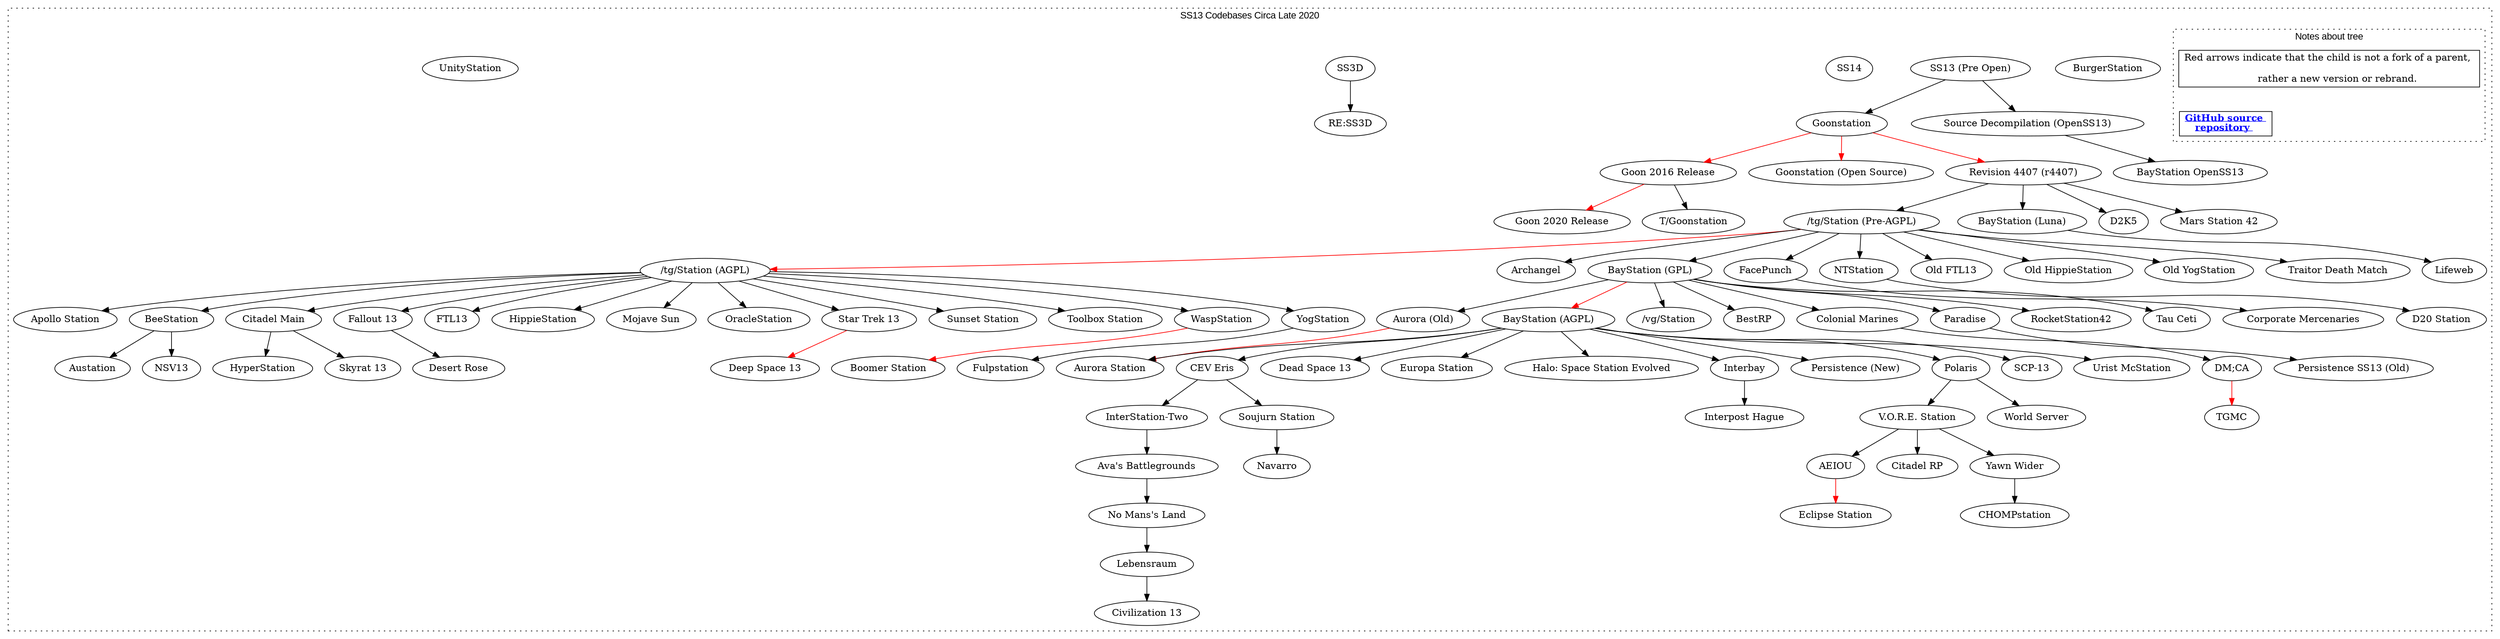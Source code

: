 digraph G {
	color    = "black"
	fontname = "Arial"
	fontsize = 14
	ratio    = "auto"   //size = "30, 30"
	rankdir  = "LB"

	graph [compound = true];


	subgraph cluster_map
	{
		//
		subgraph cluster_note
		{
			/// Attributes ///
			label    = "Notes about tree"
			style    = "dotted"
			rankdir  = "LB"
			compound = false
			rank     = same

			node [
				shape    = rectangle,
				fontsize = 14,
				//width    = 3.5
				//height   = .08
				minlen = 1
			]

			/// Nodes ///
			note1 [
				label = "Red arrows indicate that the child is not a fork of a parent, \l
			rather a new version or rebrand.\l", width = 4.5,
			]
			note2 [
				label = <<b><u><font color="blue" style="font-weight: bold;" align="center">GitHub source <br align="center"/>repository </font></u></b> >,
				URL = "https://github.com/CthulhuOnIce/SS13-Codebases", width = 1.5
			]
			dummy_helper1 [style = "invis", width = 3]

			/// Edges ///
			note1 -> note2 [style = "invis"] //, taillabel = "tail", lhead=cluster_0, constraint=false]
			//node [shape=record, height=.08, fontsize=11, width=3.5]
			note1 -> dummy_helper1 [style = "invis"] //, taillabel = "tail", lhead=cluster_0, constraint=false]

		}

		label    = "SS13 Codebases Circa Late 2020"
		labelloc = "top"
		style    = "dotted"
		//rankdir = "TB"
		//edge [constraint = true]

		"/tg/Station (AGPL)" -> "Apollo Station"
		"/tg/Station (AGPL)" -> "BeeStation"
		"/tg/Station (AGPL)" -> "Citadel Main"
		"/tg/Station (AGPL)" -> "Fallout 13"
		"/tg/Station (AGPL)" -> "FTL13"
		"/tg/Station (AGPL)" -> "HippieStation"
		"/tg/Station (AGPL)" -> "Mojave Sun"
		"/tg/Station (AGPL)" -> "OracleStation"
		"/tg/Station (AGPL)" -> "Star Trek 13"
		"/tg/Station (AGPL)" -> "Sunset Station"
		"/tg/Station (AGPL)" -> "Toolbox Station"
		"/tg/Station (AGPL)" -> "WaspStation"
		"/tg/Station (AGPL)" -> "YogStation"
		"/tg/Station (Pre-AGPL)" -> "/tg/Station (AGPL)" [color=red]
		"/tg/Station (Pre-AGPL)" -> "Archangel"
		"/tg/Station (Pre-AGPL)" -> "BayStation (GPL)"
		"/tg/Station (Pre-AGPL)" -> "FacePunch"
		"/tg/Station (Pre-AGPL)" -> "NTStation"
		"/tg/Station (Pre-AGPL)" -> "Old FTL13"
		"/tg/Station (Pre-AGPL)" -> "Old HippieStation"
		"/tg/Station (Pre-AGPL)" -> "Old YogStation"
		"/tg/Station (Pre-AGPL)" -> "Traitor Death Match"
		"AEIOU" -> "Eclipse Station" [color=red]
		"Aurora (Old)" -> "Aurora Station" [color=red]
		"Ava's Battlegrounds" -> "No Mans's Land"
		"BayStation (AGPL)" -> "Aurora Station"
		"BayStation (AGPL)" -> "CEV Eris"
		"BayStation (AGPL)" -> "Dead Space 13"
		"BayStation (AGPL)" -> "Europa Station"
		"BayStation (AGPL)" -> "Halo: Space Station Evolved"
		"BayStation (AGPL)" -> "Interbay"
		"BayStation (AGPL)" -> "Persistence (New)"
		"BayStation (AGPL)" -> "Polaris"
		"BayStation (AGPL)" -> "SCP-13"
		"BayStation (AGPL)" -> "Urist McStation"
		"BayStation (GPL)" -> "/vg/Station"
		"BayStation (GPL)" -> "Aurora (Old)"
		"BayStation (GPL)" -> "BayStation (AGPL)"  [color=red]
		"BayStation (GPL)" -> "BestRP"
		"BayStation (GPL)" -> "Colonial Marines"
		"BayStation (GPL)" -> "Paradise"
		"BayStation (GPL)" -> "RocketStation42"
		"BayStation (GPL)" -> "Tau Ceti"
		"BayStation (Luna)" -> "Lifeweb"
		"BeeStation" -> "Austation"
		"BeeStation" -> "NSV13"
		"BurgerStation"
		"CEV Eris" -> "InterStation-Two"
		"CEV Eris" -> "Soujurn Station"
		"Citadel Main" -> "HyperStation"
		"Citadel Main" -> "Skyrat 13"
		"Colonial Marines" -> "DM;CA"
		"DM;CA" -> "TGMC" [color=red]
		"FacePunch" -> "Corporate Mercenaries"
		"Fallout 13" -> "Desert Rose"
		"Goon 2016 Release" -> "Goon 2020 Release" [color=red]
		"Goon 2016 Release" -> "T/Goonstation"
		"Goonstation" -> "Goon 2016 Release" [color=red]
		"Goonstation" -> "Goonstation (Open Source)" [color=red]
		"Goonstation" -> "Revision 4407 (r4407)" [color=red]
		"Interbay" -> "Interpost Hague"
		"InterStation-Two" -> "Ava's Battlegrounds"
		"Lebensraum" -> "Civilization 13"
		"No Mans's Land" -> "Lebensraum"
		"NTStation" -> "D20 Station"
		"Paradise" -> "Persistence SS13 (Old)"
		"Polaris" -> "V.O.R.E. Station"
		"Polaris" -> "World Server"
		"Revision 4407 (r4407)" -> "/tg/Station (Pre-AGPL)"
		"Revision 4407 (r4407)" -> "BayStation (Luna)"
		"Revision 4407 (r4407)" -> "D2K5"
		"Revision 4407 (r4407)" -> "Mars Station 42"
		"Soujurn Station" -> "Navarro"
		"Source Decompilation (OpenSS13)" -> "BayStation OpenSS13"
		"SS13 (Pre Open)" -> "Goonstation"
		"SS13 (Pre Open)" -> "Source Decompilation (OpenSS13)"
		"SS14"
		"SS3D"
		"SS3D" -> "RE:SS3D"
		"Star Trek 13" -> "Deep Space 13" [color=red]
		"UnityStation"
		"V.O.R.E. Station" -> "AEIOU"
		"V.O.R.E. Station" -> "Citadel RP"
		"V.O.R.E. Station" -> "Yawn Wider"
		"WaspStation" -> "Boomer Station" [color=red]
		"Yawn Wider" -> "CHOMPstation"
		"YogStation" -> "Fulpstation"
	}
}
